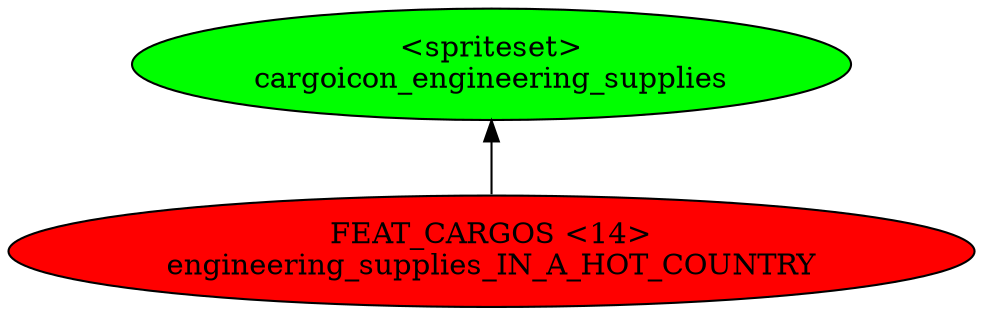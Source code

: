digraph {
rankdir="BT"
cargoicon_engineering_supplies [fillcolor=green style="filled" label="<spriteset>\ncargoicon_engineering_supplies"]
engineering_supplies_IN_A_HOT_COUNTRY [fillcolor=red style="filled" label="FEAT_CARGOS <14>\nengineering_supplies_IN_A_HOT_COUNTRY"]
engineering_supplies_IN_A_HOT_COUNTRY->cargoicon_engineering_supplies
}
